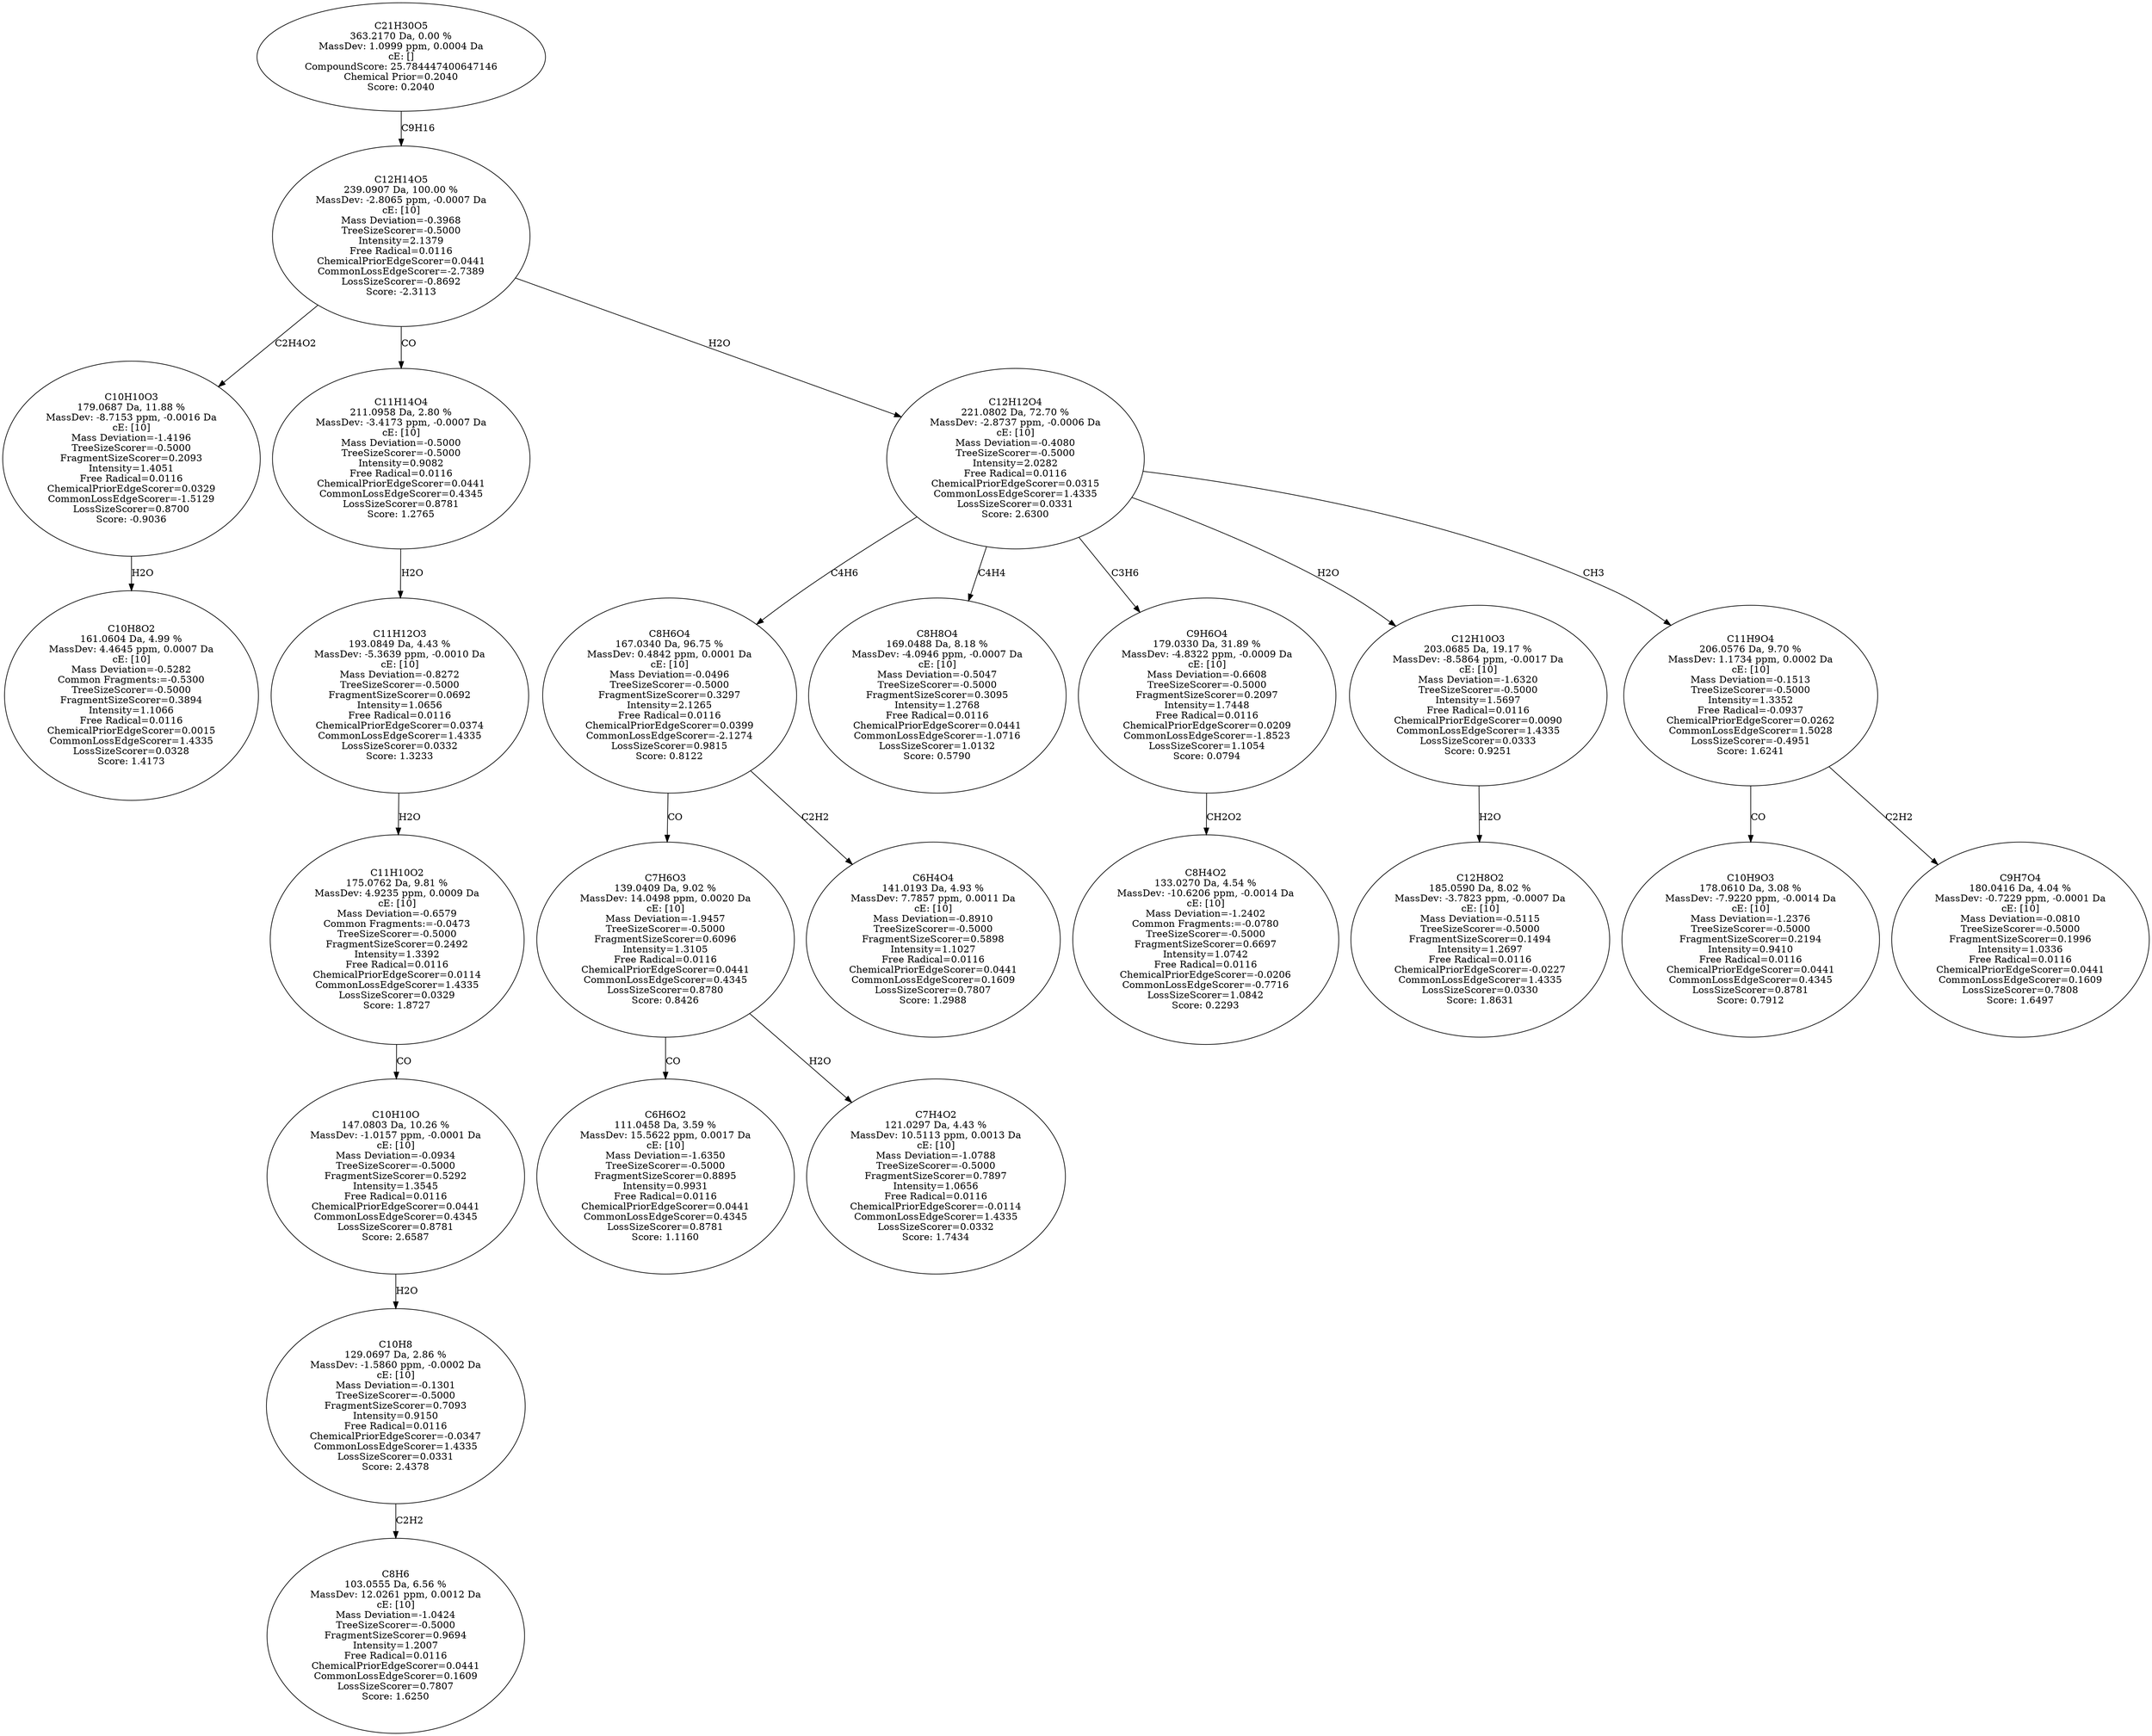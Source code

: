 strict digraph {
v1 [label="C10H8O2\n161.0604 Da, 4.99 %\nMassDev: 4.4645 ppm, 0.0007 Da\ncE: [10]\nMass Deviation=-0.5282\nCommon Fragments:=-0.5300\nTreeSizeScorer=-0.5000\nFragmentSizeScorer=0.3894\nIntensity=1.1066\nFree Radical=0.0116\nChemicalPriorEdgeScorer=0.0015\nCommonLossEdgeScorer=1.4335\nLossSizeScorer=0.0328\nScore: 1.4173"];
v2 [label="C10H10O3\n179.0687 Da, 11.88 %\nMassDev: -8.7153 ppm, -0.0016 Da\ncE: [10]\nMass Deviation=-1.4196\nTreeSizeScorer=-0.5000\nFragmentSizeScorer=0.2093\nIntensity=1.4051\nFree Radical=0.0116\nChemicalPriorEdgeScorer=0.0329\nCommonLossEdgeScorer=-1.5129\nLossSizeScorer=0.8700\nScore: -0.9036"];
v3 [label="C8H6\n103.0555 Da, 6.56 %\nMassDev: 12.0261 ppm, 0.0012 Da\ncE: [10]\nMass Deviation=-1.0424\nTreeSizeScorer=-0.5000\nFragmentSizeScorer=0.9694\nIntensity=1.2007\nFree Radical=0.0116\nChemicalPriorEdgeScorer=0.0441\nCommonLossEdgeScorer=0.1609\nLossSizeScorer=0.7807\nScore: 1.6250"];
v4 [label="C10H8\n129.0697 Da, 2.86 %\nMassDev: -1.5860 ppm, -0.0002 Da\ncE: [10]\nMass Deviation=-0.1301\nTreeSizeScorer=-0.5000\nFragmentSizeScorer=0.7093\nIntensity=0.9150\nFree Radical=0.0116\nChemicalPriorEdgeScorer=-0.0347\nCommonLossEdgeScorer=1.4335\nLossSizeScorer=0.0331\nScore: 2.4378"];
v5 [label="C10H10O\n147.0803 Da, 10.26 %\nMassDev: -1.0157 ppm, -0.0001 Da\ncE: [10]\nMass Deviation=-0.0934\nTreeSizeScorer=-0.5000\nFragmentSizeScorer=0.5292\nIntensity=1.3545\nFree Radical=0.0116\nChemicalPriorEdgeScorer=0.0441\nCommonLossEdgeScorer=0.4345\nLossSizeScorer=0.8781\nScore: 2.6587"];
v6 [label="C11H10O2\n175.0762 Da, 9.81 %\nMassDev: 4.9235 ppm, 0.0009 Da\ncE: [10]\nMass Deviation=-0.6579\nCommon Fragments:=-0.0473\nTreeSizeScorer=-0.5000\nFragmentSizeScorer=0.2492\nIntensity=1.3392\nFree Radical=0.0116\nChemicalPriorEdgeScorer=0.0114\nCommonLossEdgeScorer=1.4335\nLossSizeScorer=0.0329\nScore: 1.8727"];
v7 [label="C11H12O3\n193.0849 Da, 4.43 %\nMassDev: -5.3639 ppm, -0.0010 Da\ncE: [10]\nMass Deviation=-0.8272\nTreeSizeScorer=-0.5000\nFragmentSizeScorer=0.0692\nIntensity=1.0656\nFree Radical=0.0116\nChemicalPriorEdgeScorer=0.0374\nCommonLossEdgeScorer=1.4335\nLossSizeScorer=0.0332\nScore: 1.3233"];
v8 [label="C11H14O4\n211.0958 Da, 2.80 %\nMassDev: -3.4173 ppm, -0.0007 Da\ncE: [10]\nMass Deviation=-0.5000\nTreeSizeScorer=-0.5000\nIntensity=0.9082\nFree Radical=0.0116\nChemicalPriorEdgeScorer=0.0441\nCommonLossEdgeScorer=0.4345\nLossSizeScorer=0.8781\nScore: 1.2765"];
v9 [label="C6H6O2\n111.0458 Da, 3.59 %\nMassDev: 15.5622 ppm, 0.0017 Da\ncE: [10]\nMass Deviation=-1.6350\nTreeSizeScorer=-0.5000\nFragmentSizeScorer=0.8895\nIntensity=0.9931\nFree Radical=0.0116\nChemicalPriorEdgeScorer=0.0441\nCommonLossEdgeScorer=0.4345\nLossSizeScorer=0.8781\nScore: 1.1160"];
v10 [label="C7H4O2\n121.0297 Da, 4.43 %\nMassDev: 10.5113 ppm, 0.0013 Da\ncE: [10]\nMass Deviation=-1.0788\nTreeSizeScorer=-0.5000\nFragmentSizeScorer=0.7897\nIntensity=1.0656\nFree Radical=0.0116\nChemicalPriorEdgeScorer=-0.0114\nCommonLossEdgeScorer=1.4335\nLossSizeScorer=0.0332\nScore: 1.7434"];
v11 [label="C7H6O3\n139.0409 Da, 9.02 %\nMassDev: 14.0498 ppm, 0.0020 Da\ncE: [10]\nMass Deviation=-1.9457\nTreeSizeScorer=-0.5000\nFragmentSizeScorer=0.6096\nIntensity=1.3105\nFree Radical=0.0116\nChemicalPriorEdgeScorer=0.0441\nCommonLossEdgeScorer=0.4345\nLossSizeScorer=0.8780\nScore: 0.8426"];
v12 [label="C6H4O4\n141.0193 Da, 4.93 %\nMassDev: 7.7857 ppm, 0.0011 Da\ncE: [10]\nMass Deviation=-0.8910\nTreeSizeScorer=-0.5000\nFragmentSizeScorer=0.5898\nIntensity=1.1027\nFree Radical=0.0116\nChemicalPriorEdgeScorer=0.0441\nCommonLossEdgeScorer=0.1609\nLossSizeScorer=0.7807\nScore: 1.2988"];
v13 [label="C8H6O4\n167.0340 Da, 96.75 %\nMassDev: 0.4842 ppm, 0.0001 Da\ncE: [10]\nMass Deviation=-0.0496\nTreeSizeScorer=-0.5000\nFragmentSizeScorer=0.3297\nIntensity=2.1265\nFree Radical=0.0116\nChemicalPriorEdgeScorer=0.0399\nCommonLossEdgeScorer=-2.1274\nLossSizeScorer=0.9815\nScore: 0.8122"];
v14 [label="C8H8O4\n169.0488 Da, 8.18 %\nMassDev: -4.0946 ppm, -0.0007 Da\ncE: [10]\nMass Deviation=-0.5047\nTreeSizeScorer=-0.5000\nFragmentSizeScorer=0.3095\nIntensity=1.2768\nFree Radical=0.0116\nChemicalPriorEdgeScorer=0.0441\nCommonLossEdgeScorer=-1.0716\nLossSizeScorer=1.0132\nScore: 0.5790"];
v15 [label="C8H4O2\n133.0270 Da, 4.54 %\nMassDev: -10.6206 ppm, -0.0014 Da\ncE: [10]\nMass Deviation=-1.2402\nCommon Fragments:=-0.0780\nTreeSizeScorer=-0.5000\nFragmentSizeScorer=0.6697\nIntensity=1.0742\nFree Radical=0.0116\nChemicalPriorEdgeScorer=-0.0206\nCommonLossEdgeScorer=-0.7716\nLossSizeScorer=1.0842\nScore: 0.2293"];
v16 [label="C9H6O4\n179.0330 Da, 31.89 %\nMassDev: -4.8322 ppm, -0.0009 Da\ncE: [10]\nMass Deviation=-0.6608\nTreeSizeScorer=-0.5000\nFragmentSizeScorer=0.2097\nIntensity=1.7448\nFree Radical=0.0116\nChemicalPriorEdgeScorer=0.0209\nCommonLossEdgeScorer=-1.8523\nLossSizeScorer=1.1054\nScore: 0.0794"];
v17 [label="C12H8O2\n185.0590 Da, 8.02 %\nMassDev: -3.7823 ppm, -0.0007 Da\ncE: [10]\nMass Deviation=-0.5115\nTreeSizeScorer=-0.5000\nFragmentSizeScorer=0.1494\nIntensity=1.2697\nFree Radical=0.0116\nChemicalPriorEdgeScorer=-0.0227\nCommonLossEdgeScorer=1.4335\nLossSizeScorer=0.0330\nScore: 1.8631"];
v18 [label="C12H10O3\n203.0685 Da, 19.17 %\nMassDev: -8.5864 ppm, -0.0017 Da\ncE: [10]\nMass Deviation=-1.6320\nTreeSizeScorer=-0.5000\nIntensity=1.5697\nFree Radical=0.0116\nChemicalPriorEdgeScorer=0.0090\nCommonLossEdgeScorer=1.4335\nLossSizeScorer=0.0333\nScore: 0.9251"];
v19 [label="C10H9O3\n178.0610 Da, 3.08 %\nMassDev: -7.9220 ppm, -0.0014 Da\ncE: [10]\nMass Deviation=-1.2376\nTreeSizeScorer=-0.5000\nFragmentSizeScorer=0.2194\nIntensity=0.9410\nFree Radical=0.0116\nChemicalPriorEdgeScorer=0.0441\nCommonLossEdgeScorer=0.4345\nLossSizeScorer=0.8781\nScore: 0.7912"];
v20 [label="C9H7O4\n180.0416 Da, 4.04 %\nMassDev: -0.7229 ppm, -0.0001 Da\ncE: [10]\nMass Deviation=-0.0810\nTreeSizeScorer=-0.5000\nFragmentSizeScorer=0.1996\nIntensity=1.0336\nFree Radical=0.0116\nChemicalPriorEdgeScorer=0.0441\nCommonLossEdgeScorer=0.1609\nLossSizeScorer=0.7808\nScore: 1.6497"];
v21 [label="C11H9O4\n206.0576 Da, 9.70 %\nMassDev: 1.1734 ppm, 0.0002 Da\ncE: [10]\nMass Deviation=-0.1513\nTreeSizeScorer=-0.5000\nIntensity=1.3352\nFree Radical=-0.0937\nChemicalPriorEdgeScorer=0.0262\nCommonLossEdgeScorer=1.5028\nLossSizeScorer=-0.4951\nScore: 1.6241"];
v22 [label="C12H12O4\n221.0802 Da, 72.70 %\nMassDev: -2.8737 ppm, -0.0006 Da\ncE: [10]\nMass Deviation=-0.4080\nTreeSizeScorer=-0.5000\nIntensity=2.0282\nFree Radical=0.0116\nChemicalPriorEdgeScorer=0.0315\nCommonLossEdgeScorer=1.4335\nLossSizeScorer=0.0331\nScore: 2.6300"];
v23 [label="C12H14O5\n239.0907 Da, 100.00 %\nMassDev: -2.8065 ppm, -0.0007 Da\ncE: [10]\nMass Deviation=-0.3968\nTreeSizeScorer=-0.5000\nIntensity=2.1379\nFree Radical=0.0116\nChemicalPriorEdgeScorer=0.0441\nCommonLossEdgeScorer=-2.7389\nLossSizeScorer=-0.8692\nScore: -2.3113"];
v24 [label="C21H30O5\n363.2170 Da, 0.00 %\nMassDev: 1.0999 ppm, 0.0004 Da\ncE: []\nCompoundScore: 25.784447400647146\nChemical Prior=0.2040\nScore: 0.2040"];
v2 -> v1 [label="H2O"];
v23 -> v2 [label="C2H4O2"];
v4 -> v3 [label="C2H2"];
v5 -> v4 [label="H2O"];
v6 -> v5 [label="CO"];
v7 -> v6 [label="H2O"];
v8 -> v7 [label="H2O"];
v23 -> v8 [label="CO"];
v11 -> v9 [label="CO"];
v11 -> v10 [label="H2O"];
v13 -> v11 [label="CO"];
v13 -> v12 [label="C2H2"];
v22 -> v13 [label="C4H6"];
v22 -> v14 [label="C4H4"];
v16 -> v15 [label="CH2O2"];
v22 -> v16 [label="C3H6"];
v18 -> v17 [label="H2O"];
v22 -> v18 [label="H2O"];
v21 -> v19 [label="CO"];
v21 -> v20 [label="C2H2"];
v22 -> v21 [label="CH3"];
v23 -> v22 [label="H2O"];
v24 -> v23 [label="C9H16"];
}